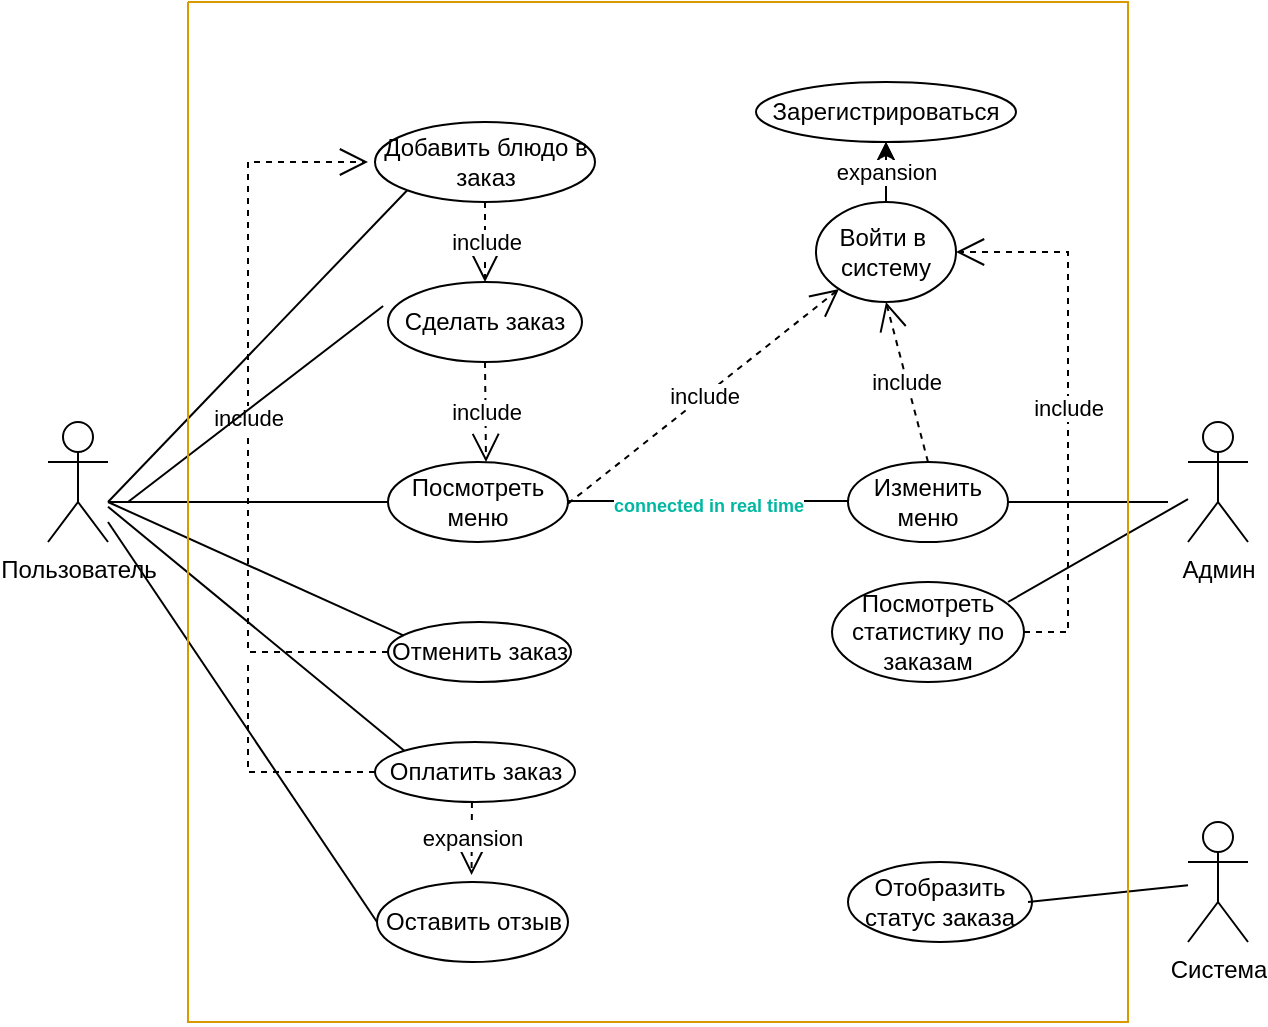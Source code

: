 <mxfile version="23.1.5" type="github">
  <diagram name="Страница — 1" id="V9Lks-iFm13B6xGhw_PS">
    <mxGraphModel dx="1313" dy="719" grid="1" gridSize="10" guides="1" tooltips="1" connect="1" arrows="1" fold="1" page="1" pageScale="1" pageWidth="827" pageHeight="1169" math="0" shadow="0">
      <root>
        <mxCell id="0" />
        <mxCell id="1" parent="0" />
        <mxCell id="3xNHF6fkVYd2pbTYoH_k-2" value="Админ" style="shape=umlActor;verticalLabelPosition=bottom;verticalAlign=top;html=1;outlineConnect=0;" vertex="1" parent="1">
          <mxGeometry x="630" y="300" width="30" height="60" as="geometry" />
        </mxCell>
        <mxCell id="3xNHF6fkVYd2pbTYoH_k-43" value="" style="edgeStyle=orthogonalEdgeStyle;rounded=0;orthogonalLoop=1;jettySize=auto;html=1;" edge="1" parent="1" source="3xNHF6fkVYd2pbTYoH_k-3" target="3xNHF6fkVYd2pbTYoH_k-4">
          <mxGeometry relative="1" as="geometry" />
        </mxCell>
        <mxCell id="3xNHF6fkVYd2pbTYoH_k-3" value="Войти в&amp;nbsp;&lt;br&gt;систему" style="ellipse;whiteSpace=wrap;html=1;" vertex="1" parent="1">
          <mxGeometry x="444" y="190" width="70" height="50" as="geometry" />
        </mxCell>
        <mxCell id="3xNHF6fkVYd2pbTYoH_k-4" value="Зарегистрироваться" style="ellipse;whiteSpace=wrap;html=1;" vertex="1" parent="1">
          <mxGeometry x="414" y="130" width="130" height="30" as="geometry" />
        </mxCell>
        <mxCell id="3xNHF6fkVYd2pbTYoH_k-5" value="Посмотреть меню" style="ellipse;whiteSpace=wrap;html=1;" vertex="1" parent="1">
          <mxGeometry x="230" y="320" width="90" height="40" as="geometry" />
        </mxCell>
        <mxCell id="3xNHF6fkVYd2pbTYoH_k-6" value="Добавить блюдо в заказ" style="ellipse;whiteSpace=wrap;html=1;" vertex="1" parent="1">
          <mxGeometry x="223.5" y="150" width="110" height="40" as="geometry" />
        </mxCell>
        <mxCell id="3xNHF6fkVYd2pbTYoH_k-7" value="Сделать заказ" style="ellipse;whiteSpace=wrap;html=1;" vertex="1" parent="1">
          <mxGeometry x="230" y="230" width="97" height="40" as="geometry" />
        </mxCell>
        <mxCell id="3xNHF6fkVYd2pbTYoH_k-8" value="Отменить заказ" style="ellipse;whiteSpace=wrap;html=1;" vertex="1" parent="1">
          <mxGeometry x="230" y="400" width="91.5" height="30" as="geometry" />
        </mxCell>
        <mxCell id="3xNHF6fkVYd2pbTYoH_k-9" value="Оплатить заказ" style="ellipse;whiteSpace=wrap;html=1;" vertex="1" parent="1">
          <mxGeometry x="223.5" y="460" width="100" height="30" as="geometry" />
        </mxCell>
        <mxCell id="3xNHF6fkVYd2pbTYoH_k-19" value="include" style="endArrow=open;endSize=12;dashed=1;html=1;rounded=0;" edge="1" parent="1" target="3xNHF6fkVYd2pbTYoH_k-3">
          <mxGeometry width="160" relative="1" as="geometry">
            <mxPoint x="320" y="340.8" as="sourcePoint" />
            <mxPoint x="430.43" y="339.2" as="targetPoint" />
          </mxGeometry>
        </mxCell>
        <mxCell id="3xNHF6fkVYd2pbTYoH_k-21" value="include" style="endArrow=open;endSize=12;dashed=1;html=1;rounded=0;exitX=0.5;exitY=1;exitDx=0;exitDy=0;" edge="1" parent="1" source="3xNHF6fkVYd2pbTYoH_k-7">
          <mxGeometry width="160" relative="1" as="geometry">
            <mxPoint x="337" y="290" as="sourcePoint" />
            <mxPoint x="279" y="320" as="targetPoint" />
          </mxGeometry>
        </mxCell>
        <mxCell id="3xNHF6fkVYd2pbTYoH_k-22" value="include" style="endArrow=open;endSize=12;dashed=1;html=1;rounded=0;entryX=0.5;entryY=0;entryDx=0;entryDy=0;exitX=0.5;exitY=1;exitDx=0;exitDy=0;" edge="1" parent="1" source="3xNHF6fkVYd2pbTYoH_k-6" target="3xNHF6fkVYd2pbTYoH_k-7">
          <mxGeometry width="160" relative="1" as="geometry">
            <mxPoint x="347" y="300" as="sourcePoint" />
            <mxPoint x="470" y="238" as="targetPoint" />
          </mxGeometry>
        </mxCell>
        <mxCell id="3xNHF6fkVYd2pbTYoH_k-23" value="expansion" style="endArrow=open;endSize=12;dashed=1;html=1;rounded=0;entryX=0.5;entryY=1;entryDx=0;entryDy=0;" edge="1" parent="1" source="3xNHF6fkVYd2pbTYoH_k-3" target="3xNHF6fkVYd2pbTYoH_k-4">
          <mxGeometry width="160" relative="1" as="geometry">
            <mxPoint x="330" y="350.8" as="sourcePoint" />
            <mxPoint x="465" y="244" as="targetPoint" />
          </mxGeometry>
        </mxCell>
        <mxCell id="3xNHF6fkVYd2pbTYoH_k-25" value="include" style="endArrow=open;endSize=12;dashed=1;html=1;rounded=0;exitX=0;exitY=0.5;exitDx=0;exitDy=0;" edge="1" parent="1" source="3xNHF6fkVYd2pbTYoH_k-8">
          <mxGeometry width="160" relative="1" as="geometry">
            <mxPoint x="220" y="410" as="sourcePoint" />
            <mxPoint x="220" y="170" as="targetPoint" />
            <Array as="points">
              <mxPoint x="160" y="415" />
              <mxPoint x="160" y="170" />
            </Array>
          </mxGeometry>
        </mxCell>
        <mxCell id="3xNHF6fkVYd2pbTYoH_k-27" value="" style="endArrow=none;dashed=1;html=1;rounded=0;exitX=0;exitY=0.5;exitDx=0;exitDy=0;" edge="1" parent="1" source="3xNHF6fkVYd2pbTYoH_k-9">
          <mxGeometry width="50" height="50" relative="1" as="geometry">
            <mxPoint x="410" y="360" as="sourcePoint" />
            <mxPoint x="160" y="420" as="targetPoint" />
            <Array as="points">
              <mxPoint x="160" y="475" />
            </Array>
          </mxGeometry>
        </mxCell>
        <mxCell id="3xNHF6fkVYd2pbTYoH_k-28" value="Пользователь" style="shape=umlActor;verticalLabelPosition=bottom;verticalAlign=top;html=1;outlineConnect=0;" vertex="1" parent="1">
          <mxGeometry x="60" y="300" width="30" height="60" as="geometry" />
        </mxCell>
        <mxCell id="3xNHF6fkVYd2pbTYoH_k-29" value="" style="endArrow=none;html=1;rounded=0;entryX=0;entryY=0;entryDx=0;entryDy=0;" edge="1" parent="1" source="3xNHF6fkVYd2pbTYoH_k-28" target="3xNHF6fkVYd2pbTYoH_k-9">
          <mxGeometry width="50" height="50" relative="1" as="geometry">
            <mxPoint x="410" y="300" as="sourcePoint" />
            <mxPoint x="460" y="250" as="targetPoint" />
          </mxGeometry>
        </mxCell>
        <mxCell id="3xNHF6fkVYd2pbTYoH_k-31" value="" style="endArrow=none;html=1;rounded=0;entryX=0.087;entryY=0.227;entryDx=0;entryDy=0;entryPerimeter=0;" edge="1" parent="1" target="3xNHF6fkVYd2pbTYoH_k-8">
          <mxGeometry width="50" height="50" relative="1" as="geometry">
            <mxPoint x="90" y="340" as="sourcePoint" />
            <mxPoint x="248" y="474" as="targetPoint" />
          </mxGeometry>
        </mxCell>
        <mxCell id="3xNHF6fkVYd2pbTYoH_k-32" value="" style="endArrow=none;html=1;rounded=0;entryX=0;entryY=0.5;entryDx=0;entryDy=0;" edge="1" parent="1" target="3xNHF6fkVYd2pbTYoH_k-5">
          <mxGeometry width="50" height="50" relative="1" as="geometry">
            <mxPoint x="90" y="340" as="sourcePoint" />
            <mxPoint x="248" y="417" as="targetPoint" />
          </mxGeometry>
        </mxCell>
        <mxCell id="3xNHF6fkVYd2pbTYoH_k-33" value="" style="endArrow=none;html=1;rounded=0;entryX=-0.025;entryY=0.3;entryDx=0;entryDy=0;entryPerimeter=0;" edge="1" parent="1" target="3xNHF6fkVYd2pbTYoH_k-7">
          <mxGeometry width="50" height="50" relative="1" as="geometry">
            <mxPoint x="100" y="340" as="sourcePoint" />
            <mxPoint x="258" y="427" as="targetPoint" />
          </mxGeometry>
        </mxCell>
        <mxCell id="3xNHF6fkVYd2pbTYoH_k-34" value="" style="endArrow=none;html=1;rounded=0;entryX=0;entryY=1;entryDx=0;entryDy=0;" edge="1" parent="1" target="3xNHF6fkVYd2pbTYoH_k-6">
          <mxGeometry width="50" height="50" relative="1" as="geometry">
            <mxPoint x="90" y="340" as="sourcePoint" />
            <mxPoint x="268" y="437" as="targetPoint" />
          </mxGeometry>
        </mxCell>
        <mxCell id="3xNHF6fkVYd2pbTYoH_k-35" value="Изменить меню" style="ellipse;whiteSpace=wrap;html=1;" vertex="1" parent="1">
          <mxGeometry x="460" y="320" width="80" height="40" as="geometry" />
        </mxCell>
        <mxCell id="3xNHF6fkVYd2pbTYoH_k-37" value="include" style="endArrow=open;endSize=12;dashed=1;html=1;rounded=0;exitX=0.5;exitY=0;exitDx=0;exitDy=0;entryX=0.5;entryY=1;entryDx=0;entryDy=0;" edge="1" parent="1" source="3xNHF6fkVYd2pbTYoH_k-35" target="3xNHF6fkVYd2pbTYoH_k-3">
          <mxGeometry width="160" relative="1" as="geometry">
            <mxPoint x="330" y="350.8" as="sourcePoint" />
            <mxPoint x="465" y="244" as="targetPoint" />
          </mxGeometry>
        </mxCell>
        <mxCell id="3xNHF6fkVYd2pbTYoH_k-39" value="" style="endArrow=none;html=1;rounded=0;entryX=0;entryY=0.5;entryDx=0;entryDy=0;" edge="1" parent="1">
          <mxGeometry width="50" height="50" relative="1" as="geometry">
            <mxPoint x="320" y="339.5" as="sourcePoint" />
            <mxPoint x="460" y="339.5" as="targetPoint" />
          </mxGeometry>
        </mxCell>
        <mxCell id="3xNHF6fkVYd2pbTYoH_k-40" value="&lt;b&gt;&lt;font color=&quot;#00b8a2&quot; style=&quot;font-size: 9px;&quot;&gt;connected in real time&lt;/font&gt;&lt;/b&gt;" style="edgeLabel;html=1;align=center;verticalAlign=middle;resizable=0;points=[];" vertex="1" connectable="0" parent="3xNHF6fkVYd2pbTYoH_k-39">
          <mxGeometry x="0.251" y="2" relative="1" as="geometry">
            <mxPoint x="-18" y="3" as="offset" />
          </mxGeometry>
        </mxCell>
        <mxCell id="3xNHF6fkVYd2pbTYoH_k-41" value="Оставить отзыв" style="ellipse;whiteSpace=wrap;html=1;" vertex="1" parent="1">
          <mxGeometry x="224.5" y="530" width="95.5" height="40" as="geometry" />
        </mxCell>
        <mxCell id="3xNHF6fkVYd2pbTYoH_k-44" value="expansion" style="endArrow=open;endSize=12;dashed=1;html=1;rounded=0;entryX=0.495;entryY=-0.089;entryDx=0;entryDy=0;entryPerimeter=0;" edge="1" parent="1" target="3xNHF6fkVYd2pbTYoH_k-41">
          <mxGeometry width="160" relative="1" as="geometry">
            <mxPoint x="271.97" y="490" as="sourcePoint" />
            <mxPoint x="271.96" y="521.05" as="targetPoint" />
          </mxGeometry>
        </mxCell>
        <mxCell id="3xNHF6fkVYd2pbTYoH_k-49" value="" style="endArrow=none;html=1;rounded=0;entryX=0;entryY=0.5;entryDx=0;entryDy=0;" edge="1" parent="1" target="3xNHF6fkVYd2pbTYoH_k-41">
          <mxGeometry width="50" height="50" relative="1" as="geometry">
            <mxPoint x="90" y="350" as="sourcePoint" />
            <mxPoint x="390" y="360" as="targetPoint" />
          </mxGeometry>
        </mxCell>
        <mxCell id="3xNHF6fkVYd2pbTYoH_k-50" value="Посмотреть статистику по заказам" style="ellipse;whiteSpace=wrap;html=1;" vertex="1" parent="1">
          <mxGeometry x="452" y="380" width="96" height="50" as="geometry" />
        </mxCell>
        <mxCell id="3xNHF6fkVYd2pbTYoH_k-53" value="include" style="endArrow=open;endSize=12;dashed=1;html=1;rounded=0;exitX=1;exitY=0.5;exitDx=0;exitDy=0;entryX=1;entryY=0.5;entryDx=0;entryDy=0;" edge="1" parent="1" source="3xNHF6fkVYd2pbTYoH_k-50" target="3xNHF6fkVYd2pbTYoH_k-3">
          <mxGeometry width="160" relative="1" as="geometry">
            <mxPoint x="710" y="462.5" as="sourcePoint" />
            <mxPoint x="700" y="217.5" as="targetPoint" />
            <Array as="points">
              <mxPoint x="570" y="405" />
              <mxPoint x="570" y="215" />
            </Array>
          </mxGeometry>
        </mxCell>
        <mxCell id="3xNHF6fkVYd2pbTYoH_k-54" value="" style="endArrow=none;html=1;rounded=0;" edge="1" parent="1">
          <mxGeometry width="50" height="50" relative="1" as="geometry">
            <mxPoint x="540" y="340" as="sourcePoint" />
            <mxPoint x="620" y="340" as="targetPoint" />
          </mxGeometry>
        </mxCell>
        <mxCell id="3xNHF6fkVYd2pbTYoH_k-56" value="" style="endArrow=none;html=1;rounded=0;" edge="1" parent="1" target="3xNHF6fkVYd2pbTYoH_k-2">
          <mxGeometry width="50" height="50" relative="1" as="geometry">
            <mxPoint x="540" y="390" as="sourcePoint" />
            <mxPoint x="590" y="340" as="targetPoint" />
          </mxGeometry>
        </mxCell>
        <mxCell id="3xNHF6fkVYd2pbTYoH_k-57" value="Система" style="shape=umlActor;verticalLabelPosition=bottom;verticalAlign=top;html=1;outlineConnect=0;" vertex="1" parent="1">
          <mxGeometry x="630" y="500" width="30" height="60" as="geometry" />
        </mxCell>
        <mxCell id="3xNHF6fkVYd2pbTYoH_k-58" value="Отобразить статус заказа" style="ellipse;whiteSpace=wrap;html=1;" vertex="1" parent="1">
          <mxGeometry x="460" y="520" width="92" height="40" as="geometry" />
        </mxCell>
        <mxCell id="3xNHF6fkVYd2pbTYoH_k-61" value="" style="endArrow=none;html=1;rounded=0;" edge="1" parent="1" target="3xNHF6fkVYd2pbTYoH_k-57">
          <mxGeometry width="50" height="50" relative="1" as="geometry">
            <mxPoint x="550" y="540" as="sourcePoint" />
            <mxPoint x="600" y="490" as="targetPoint" />
          </mxGeometry>
        </mxCell>
        <mxCell id="3xNHF6fkVYd2pbTYoH_k-62" value="" style="endArrow=none;html=1;rounded=0;fillColor=#ffe6cc;strokeColor=#d79b00;" edge="1" parent="1">
          <mxGeometry width="50" height="50" relative="1" as="geometry">
            <mxPoint x="130" y="90" as="sourcePoint" />
            <mxPoint x="130" y="90" as="targetPoint" />
            <Array as="points">
              <mxPoint x="130" y="600" />
              <mxPoint x="600" y="600" />
              <mxPoint x="600" y="90" />
            </Array>
          </mxGeometry>
        </mxCell>
      </root>
    </mxGraphModel>
  </diagram>
</mxfile>
